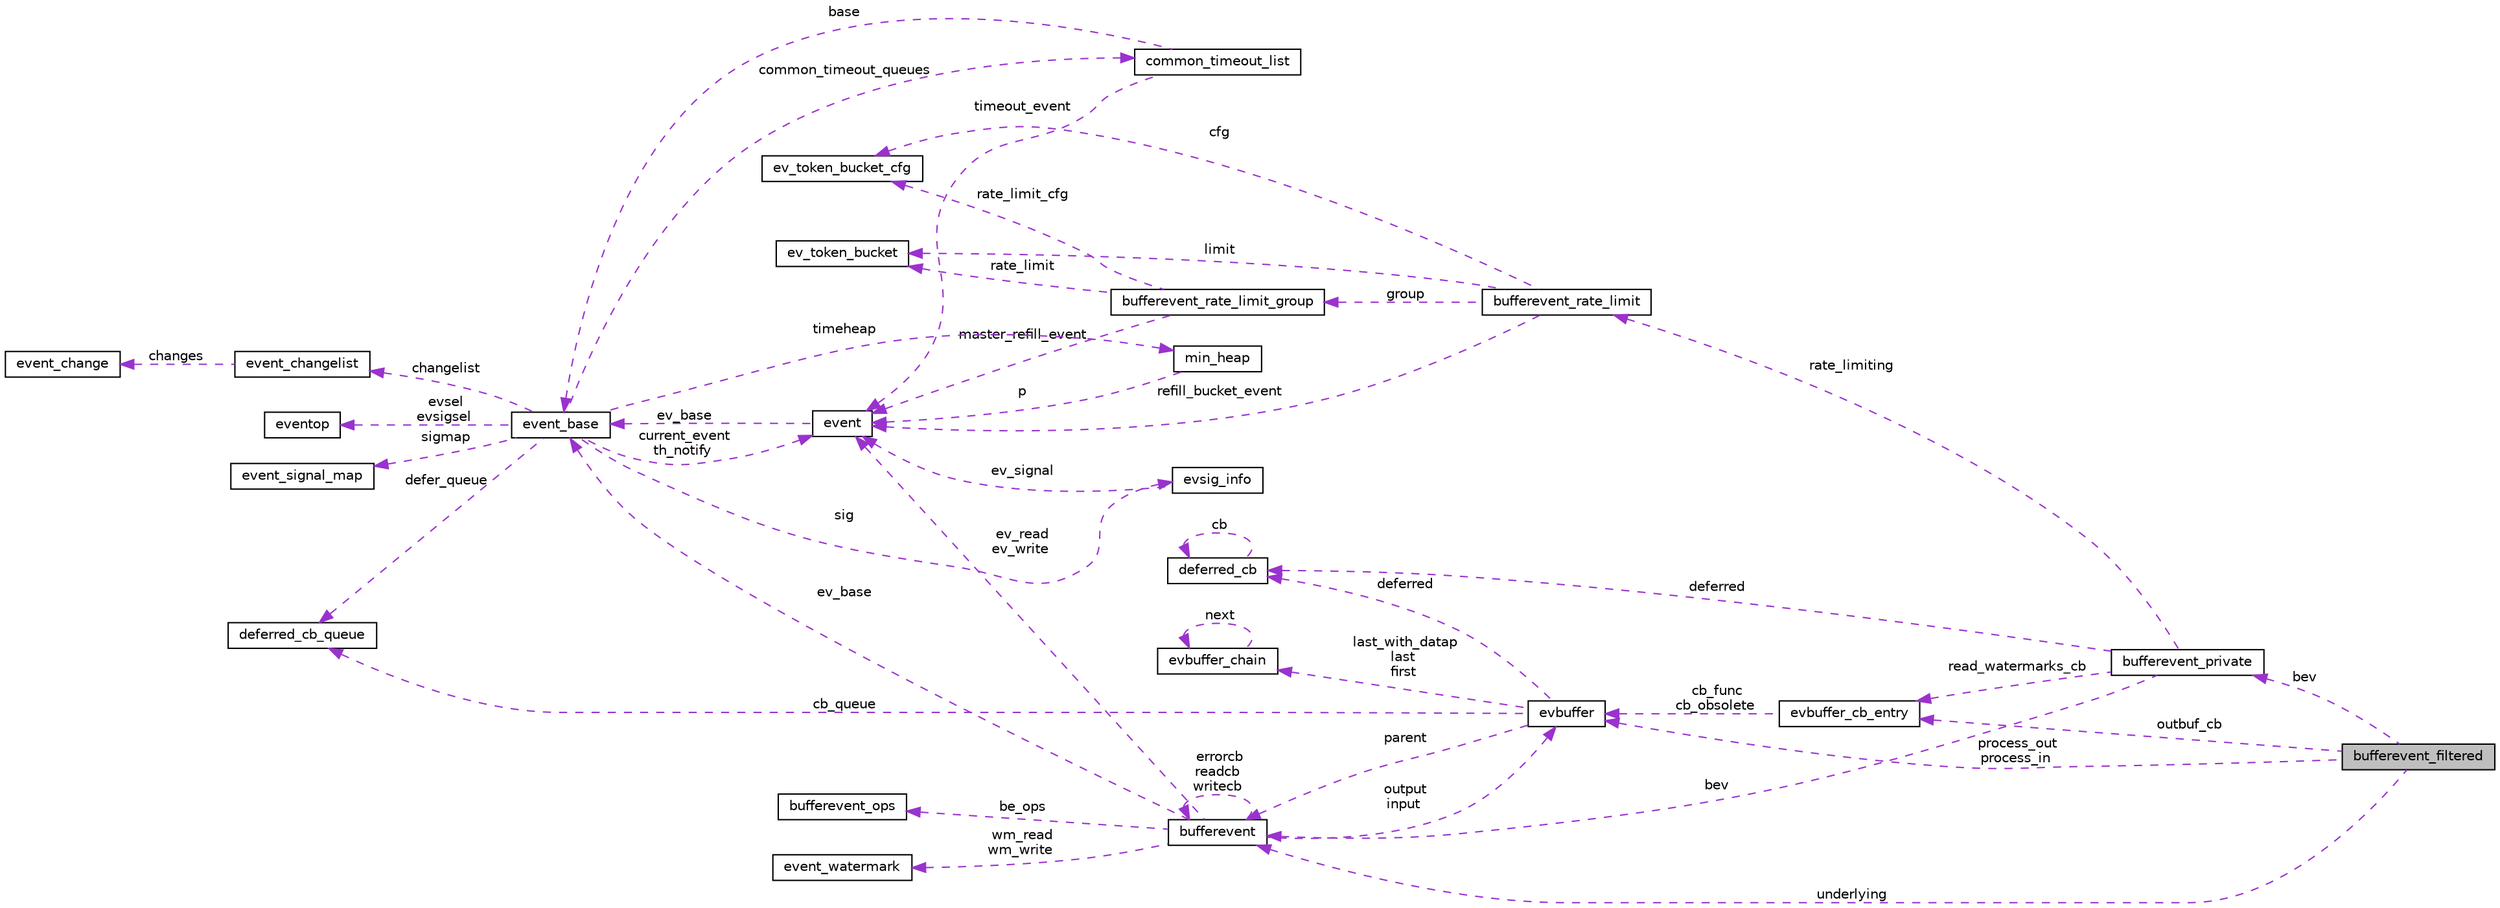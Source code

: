 digraph G
{
  edge [fontname="Helvetica",fontsize="10",labelfontname="Helvetica",labelfontsize="10"];
  node [fontname="Helvetica",fontsize="10",shape=record];
  rankdir="LR";
  Node1 [label="bufferevent_filtered",height=0.2,width=0.4,color="black", fillcolor="grey75", style="filled" fontcolor="black"];
  Node2 -> Node1 [dir="back",color="darkorchid3",fontsize="10",style="dashed",label=" outbuf_cb" ,fontname="Helvetica"];
  Node2 [label="evbuffer_cb_entry",height=0.2,width=0.4,color="black", fillcolor="white", style="filled",URL="$structevbuffer__cb__entry.html"];
  Node3 -> Node2 [dir="back",color="darkorchid3",fontsize="10",style="dashed",label=" cb_func\ncb_obsolete" ,fontname="Helvetica"];
  Node3 [label="evbuffer",height=0.2,width=0.4,color="black", fillcolor="white", style="filled",URL="$structevbuffer.html"];
  Node4 -> Node3 [dir="back",color="darkorchid3",fontsize="10",style="dashed",label=" cb_queue" ,fontname="Helvetica"];
  Node4 [label="deferred_cb_queue",height=0.2,width=0.4,color="black", fillcolor="white", style="filled",URL="$structdeferred__cb__queue.html"];
  Node5 -> Node3 [dir="back",color="darkorchid3",fontsize="10",style="dashed",label=" last_with_datap\nlast\nfirst" ,fontname="Helvetica"];
  Node5 [label="evbuffer_chain",height=0.2,width=0.4,color="black", fillcolor="white", style="filled",URL="$structevbuffer__chain.html"];
  Node5 -> Node5 [dir="back",color="darkorchid3",fontsize="10",style="dashed",label=" next" ,fontname="Helvetica"];
  Node6 -> Node3 [dir="back",color="darkorchid3",fontsize="10",style="dashed",label=" parent" ,fontname="Helvetica"];
  Node6 [label="bufferevent",height=0.2,width=0.4,color="black", fillcolor="white", style="filled",URL="$structbufferevent.html"];
  Node7 -> Node6 [dir="back",color="darkorchid3",fontsize="10",style="dashed",label=" wm_read\nwm_write" ,fontname="Helvetica"];
  Node7 [label="event_watermark",height=0.2,width=0.4,color="black", fillcolor="white", style="filled",URL="$structevent__watermark.html"];
  Node8 -> Node6 [dir="back",color="darkorchid3",fontsize="10",style="dashed",label=" ev_read\nev_write" ,fontname="Helvetica"];
  Node8 [label="event",height=0.2,width=0.4,color="black", fillcolor="white", style="filled",URL="$structevent.html"];
  Node9 -> Node8 [dir="back",color="darkorchid3",fontsize="10",style="dashed",label=" ev_base" ,fontname="Helvetica"];
  Node9 [label="event_base",height=0.2,width=0.4,color="black", fillcolor="white", style="filled",URL="$structevent__base.html"];
  Node10 -> Node9 [dir="back",color="darkorchid3",fontsize="10",style="dashed",label=" evsel\nevsigsel" ,fontname="Helvetica"];
  Node10 [label="eventop",height=0.2,width=0.4,color="black", fillcolor="white", style="filled",URL="$structeventop.html"];
  Node11 -> Node9 [dir="back",color="darkorchid3",fontsize="10",style="dashed",label=" sig" ,fontname="Helvetica"];
  Node11 [label="evsig_info",height=0.2,width=0.4,color="black", fillcolor="white", style="filled",URL="$structevsig__info.html"];
  Node8 -> Node11 [dir="back",color="darkorchid3",fontsize="10",style="dashed",label=" ev_signal" ,fontname="Helvetica"];
  Node12 -> Node9 [dir="back",color="darkorchid3",fontsize="10",style="dashed",label=" timeheap" ,fontname="Helvetica"];
  Node12 [label="min_heap",height=0.2,width=0.4,color="black", fillcolor="white", style="filled",URL="$structmin__heap.html"];
  Node8 -> Node12 [dir="back",color="darkorchid3",fontsize="10",style="dashed",label=" p" ,fontname="Helvetica"];
  Node4 -> Node9 [dir="back",color="darkorchid3",fontsize="10",style="dashed",label=" defer_queue" ,fontname="Helvetica"];
  Node8 -> Node9 [dir="back",color="darkorchid3",fontsize="10",style="dashed",label=" current_event\nth_notify" ,fontname="Helvetica"];
  Node13 -> Node9 [dir="back",color="darkorchid3",fontsize="10",style="dashed",label=" common_timeout_queues" ,fontname="Helvetica"];
  Node13 [label="common_timeout_list",height=0.2,width=0.4,color="black", fillcolor="white", style="filled",URL="$structcommon__timeout__list.html"];
  Node8 -> Node13 [dir="back",color="darkorchid3",fontsize="10",style="dashed",label=" timeout_event" ,fontname="Helvetica"];
  Node9 -> Node13 [dir="back",color="darkorchid3",fontsize="10",style="dashed",label=" base" ,fontname="Helvetica"];
  Node14 -> Node9 [dir="back",color="darkorchid3",fontsize="10",style="dashed",label=" sigmap" ,fontname="Helvetica"];
  Node14 [label="event_signal_map",height=0.2,width=0.4,color="black", fillcolor="white", style="filled",URL="$structevent__signal__map.html"];
  Node15 -> Node9 [dir="back",color="darkorchid3",fontsize="10",style="dashed",label=" changelist" ,fontname="Helvetica"];
  Node15 [label="event_changelist",height=0.2,width=0.4,color="black", fillcolor="white", style="filled",URL="$structevent__changelist.html"];
  Node16 -> Node15 [dir="back",color="darkorchid3",fontsize="10",style="dashed",label=" changes" ,fontname="Helvetica"];
  Node16 [label="event_change",height=0.2,width=0.4,color="black", fillcolor="white", style="filled",URL="$structevent__change.html"];
  Node3 -> Node6 [dir="back",color="darkorchid3",fontsize="10",style="dashed",label=" output\ninput" ,fontname="Helvetica"];
  Node9 -> Node6 [dir="back",color="darkorchid3",fontsize="10",style="dashed",label=" ev_base" ,fontname="Helvetica"];
  Node6 -> Node6 [dir="back",color="darkorchid3",fontsize="10",style="dashed",label=" errorcb\nreadcb\nwritecb" ,fontname="Helvetica"];
  Node17 -> Node6 [dir="back",color="darkorchid3",fontsize="10",style="dashed",label=" be_ops" ,fontname="Helvetica"];
  Node17 [label="bufferevent_ops",height=0.2,width=0.4,color="black", fillcolor="white", style="filled",URL="$structbufferevent__ops.html"];
  Node18 -> Node3 [dir="back",color="darkorchid3",fontsize="10",style="dashed",label=" deferred" ,fontname="Helvetica"];
  Node18 [label="deferred_cb",height=0.2,width=0.4,color="black", fillcolor="white", style="filled",URL="$structdeferred__cb.html"];
  Node18 -> Node18 [dir="back",color="darkorchid3",fontsize="10",style="dashed",label=" cb" ,fontname="Helvetica"];
  Node19 -> Node1 [dir="back",color="darkorchid3",fontsize="10",style="dashed",label=" bev" ,fontname="Helvetica"];
  Node19 [label="bufferevent_private",height=0.2,width=0.4,color="black", fillcolor="white", style="filled",URL="$structbufferevent__private.html"];
  Node20 -> Node19 [dir="back",color="darkorchid3",fontsize="10",style="dashed",label=" rate_limiting" ,fontname="Helvetica"];
  Node20 [label="bufferevent_rate_limit",height=0.2,width=0.4,color="black", fillcolor="white", style="filled",URL="$structbufferevent__rate__limit.html"];
  Node21 -> Node20 [dir="back",color="darkorchid3",fontsize="10",style="dashed",label=" group" ,fontname="Helvetica"];
  Node21 [label="bufferevent_rate_limit_group",height=0.2,width=0.4,color="black", fillcolor="white", style="filled",URL="$structbufferevent__rate__limit__group.html"];
  Node8 -> Node21 [dir="back",color="darkorchid3",fontsize="10",style="dashed",label=" master_refill_event" ,fontname="Helvetica"];
  Node22 -> Node21 [dir="back",color="darkorchid3",fontsize="10",style="dashed",label=" rate_limit_cfg" ,fontname="Helvetica"];
  Node22 [label="ev_token_bucket_cfg",height=0.2,width=0.4,color="black", fillcolor="white", style="filled",URL="$structev__token__bucket__cfg.html"];
  Node23 -> Node21 [dir="back",color="darkorchid3",fontsize="10",style="dashed",label=" rate_limit" ,fontname="Helvetica"];
  Node23 [label="ev_token_bucket",height=0.2,width=0.4,color="black", fillcolor="white", style="filled",URL="$structev__token__bucket.html"];
  Node8 -> Node20 [dir="back",color="darkorchid3",fontsize="10",style="dashed",label=" refill_bucket_event" ,fontname="Helvetica"];
  Node22 -> Node20 [dir="back",color="darkorchid3",fontsize="10",style="dashed",label=" cfg" ,fontname="Helvetica"];
  Node23 -> Node20 [dir="back",color="darkorchid3",fontsize="10",style="dashed",label=" limit" ,fontname="Helvetica"];
  Node2 -> Node19 [dir="back",color="darkorchid3",fontsize="10",style="dashed",label=" read_watermarks_cb" ,fontname="Helvetica"];
  Node18 -> Node19 [dir="back",color="darkorchid3",fontsize="10",style="dashed",label=" deferred" ,fontname="Helvetica"];
  Node6 -> Node19 [dir="back",color="darkorchid3",fontsize="10",style="dashed",label=" bev" ,fontname="Helvetica"];
  Node3 -> Node1 [dir="back",color="darkorchid3",fontsize="10",style="dashed",label=" process_out\nprocess_in" ,fontname="Helvetica"];
  Node6 -> Node1 [dir="back",color="darkorchid3",fontsize="10",style="dashed",label=" underlying" ,fontname="Helvetica"];
}
